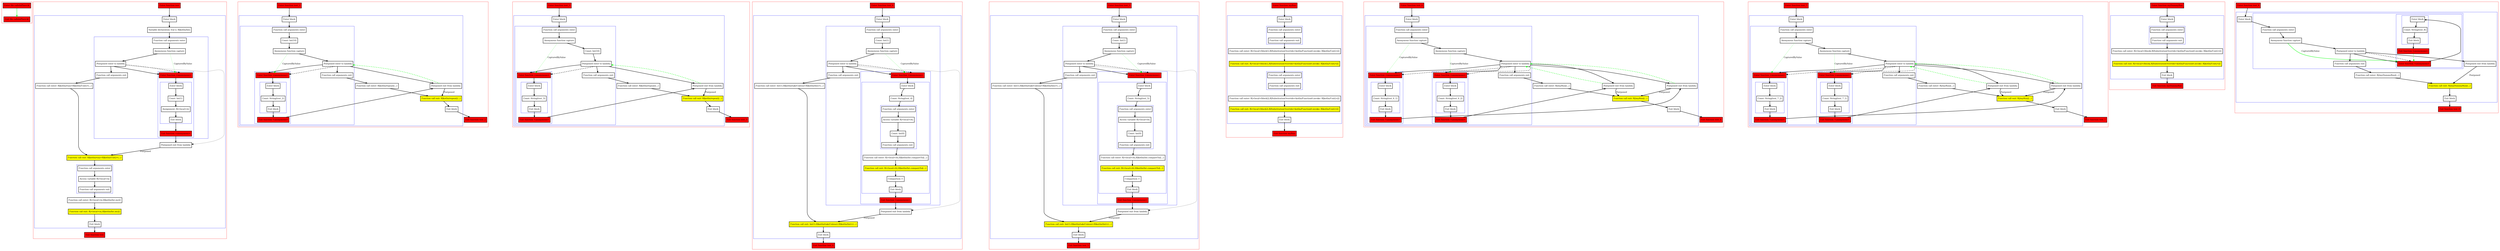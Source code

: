 digraph callsInPlace_kt {
    graph [nodesep=3]
    node [shape=box penwidth=2]
    edge [penwidth=2]

    subgraph cluster_0 {
        color=red
        0 [label="Enter file callsInPlace.kt" style="filled" fillcolor=red];
        1 [label="Exit file callsInPlace.kt" style="filled" fillcolor=red];
    }
    0 -> {1} [color=green];

    subgraph cluster_1 {
        color=red
        2 [label="Enter function test" style="filled" fillcolor=red];
        subgraph cluster_2 {
            color=blue
            3 [label="Enter block"];
            4 [label="Variable declaration: lval x: R|kotlin/Int|"];
            subgraph cluster_3 {
                color=blue
                5 [label="Function call arguments enter"];
                6 [label="Anonymous function capture"];
                7 [label="Postponed enter to lambda"];
                subgraph cluster_4 {
                    color=blue
                    8 [label="Enter function <anonymous>" style="filled" fillcolor=red];
                    subgraph cluster_5 {
                        color=blue
                        9 [label="Enter block"];
                        10 [label="Const: Int(1)"];
                        11 [label="Assignment: R|<local>/x|"];
                        12 [label="Exit block"];
                    }
                    13 [label="Exit function <anonymous>" style="filled" fillcolor=red];
                }
                14 [label="Function call arguments exit"];
            }
            15 [label="Function call enter: R|kotlin/run|<R|kotlin/Unit|>(...)"];
            16 [label="Postponed exit from lambda"];
            17 [label="Function call exit: R|kotlin/run|<R|kotlin/Unit|>(...)" style="filled" fillcolor=yellow];
            subgraph cluster_6 {
                color=blue
                18 [label="Function call arguments enter"];
                19 [label="Access variable R|<local>/x|"];
                20 [label="Function call arguments exit"];
            }
            21 [label="Function call enter: R|<local>/x|.R|kotlin/Int.inc|()"];
            22 [label="Function call exit: R|<local>/x|.R|kotlin/Int.inc|()" style="filled" fillcolor=yellow];
            23 [label="Exit block"];
        }
        24 [label="Exit function test" style="filled" fillcolor=red];
    }
    2 -> {3};
    3 -> {4};
    4 -> {5};
    5 -> {6};
    6 -> {7};
    6 -> {8} [color=green style=dotted label="CapturedByValue"];
    7 -> {8 14};
    7 -> {16} [style=dotted];
    7 -> {8} [style=dashed];
    8 -> {9};
    9 -> {10};
    10 -> {11};
    11 -> {12};
    12 -> {13};
    13 -> {16};
    14 -> {15};
    15 -> {17};
    16 -> {17} [label="Postponed"];
    17 -> {18};
    18 -> {19};
    19 -> {20};
    20 -> {21};
    21 -> {22};
    22 -> {23};
    23 -> {24};

    subgraph cluster_7 {
        color=red
        25 [label="Enter function test_2" style="filled" fillcolor=red];
        subgraph cluster_8 {
            color=blue
            26 [label="Enter block"];
            subgraph cluster_9 {
                color=blue
                27 [label="Function call arguments enter"];
                28 [label="Const: Int(10)"];
                29 [label="Anonymous function capture"];
                30 [label="Postponed enter to lambda"];
                subgraph cluster_10 {
                    color=blue
                    31 [label="Enter function <anonymous>" style="filled" fillcolor=red];
                    subgraph cluster_11 {
                        color=blue
                        32 [label="Enter block"];
                        33 [label="Const: String(test_2)"];
                        34 [label="Exit block"];
                    }
                    35 [label="Exit function <anonymous>" style="filled" fillcolor=red];
                }
                36 [label="Function call arguments exit"];
            }
            37 [label="Function call enter: R|kotlin/repeat|(...)"];
            38 [label="Postponed exit from lambda"];
            39 [label="Function call exit: R|kotlin/repeat|(...)" style="filled" fillcolor=yellow];
            40 [label="Exit block"];
        }
        41 [label="Exit function test_2" style="filled" fillcolor=red];
    }
    25 -> {26};
    26 -> {27};
    27 -> {28};
    28 -> {29};
    29 -> {30};
    29 -> {31} [color=green style=dotted label="CapturedByValue"];
    30 -> {31 36 38};
    30 -> {31} [style=dashed];
    31 -> {32};
    32 -> {33};
    33 -> {34};
    34 -> {35};
    35 -> {38};
    36 -> {37};
    37 -> {39};
    38 -> {30} [color=green style=dashed];
    38 -> {39} [label="Postponed"];
    39 -> {40};
    40 -> {41};

    subgraph cluster_12 {
        color=red
        42 [label="Enter function test_3" style="filled" fillcolor=red];
        subgraph cluster_13 {
            color=blue
            43 [label="Enter block"];
            subgraph cluster_14 {
                color=blue
                44 [label="Function call arguments enter"];
                45 [label="Anonymous function capture"];
                46 [label="Const: Int(10)"];
                47 [label="Postponed enter to lambda"];
                subgraph cluster_15 {
                    color=blue
                    48 [label="Enter function <anonymous>" style="filled" fillcolor=red];
                    subgraph cluster_16 {
                        color=blue
                        49 [label="Enter block"];
                        50 [label="Const: String(test_3)"];
                        51 [label="Exit block"];
                    }
                    52 [label="Exit function <anonymous>" style="filled" fillcolor=red];
                }
                53 [label="Function call arguments exit"];
            }
            54 [label="Function call enter: R|kotlin/repeat|(...)"];
            55 [label="Postponed exit from lambda"];
            56 [label="Function call exit: R|kotlin/repeat|(...)" style="filled" fillcolor=yellow];
            57 [label="Exit block"];
        }
        58 [label="Exit function test_3" style="filled" fillcolor=red];
    }
    42 -> {43};
    43 -> {44};
    44 -> {45};
    45 -> {46};
    45 -> {48} [color=green style=dotted label="CapturedByValue"];
    46 -> {47};
    47 -> {48 53 55};
    47 -> {48} [style=dashed];
    48 -> {49};
    49 -> {50};
    50 -> {51};
    51 -> {52};
    52 -> {55};
    53 -> {54};
    54 -> {56};
    55 -> {47} [color=green style=dashed];
    55 -> {56} [label="Postponed"];
    56 -> {57};
    57 -> {58};

    subgraph cluster_17 {
        color=red
        59 [label="Enter function test_4" style="filled" fillcolor=red];
        subgraph cluster_18 {
            color=blue
            60 [label="Enter block"];
            subgraph cluster_19 {
                color=blue
                61 [label="Function call arguments enter"];
                62 [label="Const: Int(1)"];
                63 [label="Anonymous function capture"];
                64 [label="Postponed enter to lambda"];
                subgraph cluster_20 {
                    color=blue
                    65 [label="Enter function <anonymous>" style="filled" fillcolor=red];
                    subgraph cluster_21 {
                        color=blue
                        66 [label="Enter block"];
                        67 [label="Const: String(test_4)"];
                        subgraph cluster_22 {
                            color=blue
                            68 [label="Function call arguments enter"];
                            69 [label="Access variable R|<local>/it|"];
                            70 [label="Const: Int(0)"];
                            71 [label="Function call arguments exit"];
                        }
                        72 [label="Function call enter: R|<local>/it|.R|kotlin/Int.compareTo|(...)"];
                        73 [label="Function call exit: R|<local>/it|.R|kotlin/Int.compareTo|(...)" style="filled" fillcolor=yellow];
                        74 [label="Comparison >"];
                        75 [label="Exit block"];
                    }
                    76 [label="Exit function <anonymous>" style="filled" fillcolor=red];
                }
                77 [label="Function call arguments exit"];
            }
            78 [label="Function call enter: Int(1).R|kotlin/takeUnless|<R|kotlin/Int|>(...)"];
            79 [label="Postponed exit from lambda"];
            80 [label="Function call exit: Int(1).R|kotlin/takeUnless|<R|kotlin/Int|>(...)" style="filled" fillcolor=yellow];
            81 [label="Exit block"];
        }
        82 [label="Exit function test_4" style="filled" fillcolor=red];
    }
    59 -> {60};
    60 -> {61};
    61 -> {62};
    62 -> {63};
    63 -> {64};
    63 -> {65} [color=green style=dotted label="CapturedByValue"];
    64 -> {65 77};
    64 -> {79} [style=dotted];
    64 -> {65} [style=dashed];
    65 -> {66};
    66 -> {67};
    67 -> {68};
    68 -> {69};
    69 -> {70};
    70 -> {71};
    71 -> {72};
    72 -> {73};
    73 -> {74};
    74 -> {75};
    75 -> {76};
    76 -> {79};
    77 -> {78};
    78 -> {80};
    79 -> {80} [label="Postponed"];
    80 -> {81};
    81 -> {82};

    subgraph cluster_23 {
        color=red
        83 [label="Enter function test_5" style="filled" fillcolor=red];
        subgraph cluster_24 {
            color=blue
            84 [label="Enter block"];
            subgraph cluster_25 {
                color=blue
                85 [label="Function call arguments enter"];
                86 [label="Const: Int(1)"];
                87 [label="Anonymous function capture"];
                88 [label="Postponed enter to lambda"];
                subgraph cluster_26 {
                    color=blue
                    89 [label="Enter function <anonymous>" style="filled" fillcolor=red];
                    subgraph cluster_27 {
                        color=blue
                        90 [label="Enter block"];
                        91 [label="Const: String(test_5)"];
                        subgraph cluster_28 {
                            color=blue
                            92 [label="Function call arguments enter"];
                            93 [label="Access variable R|<local>/it|"];
                            94 [label="Const: Int(0)"];
                            95 [label="Function call arguments exit"];
                        }
                        96 [label="Function call enter: R|<local>/it|.R|kotlin/Int.compareTo|(...)"];
                        97 [label="Function call exit: R|<local>/it|.R|kotlin/Int.compareTo|(...)" style="filled" fillcolor=yellow];
                        98 [label="Comparison >"];
                        99 [label="Exit block"];
                    }
                    100 [label="Exit function <anonymous>" style="filled" fillcolor=red];
                }
                101 [label="Function call arguments exit"];
            }
            102 [label="Function call enter: Int(1).R|kotlin/takeUnless|<R|kotlin/Int|>(...)"];
            103 [label="Postponed exit from lambda"];
            104 [label="Function call exit: Int(1).R|kotlin/takeUnless|<R|kotlin/Int|>(...)" style="filled" fillcolor=yellow];
            105 [label="Exit block"];
        }
        106 [label="Exit function test_5" style="filled" fillcolor=red];
    }
    83 -> {84};
    84 -> {85};
    85 -> {86};
    86 -> {87};
    87 -> {88};
    87 -> {89} [color=green style=dotted label="CapturedByValue"];
    88 -> {89 101};
    88 -> {103} [style=dotted];
    88 -> {89} [style=dashed];
    89 -> {90};
    90 -> {91};
    91 -> {92};
    92 -> {93};
    93 -> {94};
    94 -> {95};
    95 -> {96};
    96 -> {97};
    97 -> {98};
    98 -> {99};
    99 -> {100};
    100 -> {103};
    101 -> {102};
    102 -> {104};
    103 -> {104} [label="Postponed"];
    104 -> {105};
    105 -> {106};

    subgraph cluster_29 {
        color=red
        107 [label="Enter function myRun" style="filled" fillcolor=red];
        subgraph cluster_30 {
            color=blue
            108 [label="Enter block"];
            subgraph cluster_31 {
                color=blue
                109 [label="Function call arguments enter"];
                110 [label="Function call arguments exit"];
            }
            111 [label="Function call enter: R|<local>/block1|.R|SubstitutionOverride<kotlin/Function0.invoke: R|kotlin/Unit|>|()"];
            112 [label="Function call exit: R|<local>/block1|.R|SubstitutionOverride<kotlin/Function0.invoke: R|kotlin/Unit|>|()" style="filled" fillcolor=yellow];
            subgraph cluster_32 {
                color=blue
                113 [label="Function call arguments enter"];
                114 [label="Function call arguments exit"];
            }
            115 [label="Function call enter: R|<local>/block2|.R|SubstitutionOverride<kotlin/Function0.invoke: R|kotlin/Unit|>|()"];
            116 [label="Function call exit: R|<local>/block2|.R|SubstitutionOverride<kotlin/Function0.invoke: R|kotlin/Unit|>|()" style="filled" fillcolor=yellow];
            117 [label="Exit block"];
        }
        118 [label="Exit function myRun" style="filled" fillcolor=red];
    }
    107 -> {108};
    108 -> {109};
    109 -> {110};
    110 -> {111};
    111 -> {112};
    112 -> {113};
    113 -> {114};
    114 -> {115};
    115 -> {116};
    116 -> {117};
    117 -> {118};

    subgraph cluster_33 {
        color=red
        119 [label="Enter function test_6" style="filled" fillcolor=red];
        subgraph cluster_34 {
            color=blue
            120 [label="Enter block"];
            subgraph cluster_35 {
                color=blue
                121 [label="Function call arguments enter"];
                122 [label="Anonymous function capture"];
                123 [label="Anonymous function capture"];
                124 [label="Postponed enter to lambda"];
                subgraph cluster_36 {
                    color=blue
                    125 [label="Enter function <anonymous>" style="filled" fillcolor=red];
                    subgraph cluster_37 {
                        color=blue
                        126 [label="Enter block"];
                        127 [label="Const: String(test_6_2)"];
                        128 [label="Exit block"];
                    }
                    129 [label="Exit function <anonymous>" style="filled" fillcolor=red];
                }
                subgraph cluster_38 {
                    color=blue
                    130 [label="Enter function <anonymous>" style="filled" fillcolor=red];
                    subgraph cluster_39 {
                        color=blue
                        131 [label="Enter block"];
                        132 [label="Const: String(test_6_1)"];
                        133 [label="Exit block"];
                    }
                    134 [label="Exit function <anonymous>" style="filled" fillcolor=red];
                }
                135 [label="Function call arguments exit"];
            }
            136 [label="Function call enter: R|/myRun|(...)"];
            137 [label="Postponed exit from lambda"];
            138 [label="Postponed exit from lambda"];
            139 [label="Function call exit: R|/myRun|(...)" style="filled" fillcolor=yellow];
            140 [label="Exit block"];
        }
        141 [label="Exit function test_6" style="filled" fillcolor=red];
    }
    119 -> {120};
    120 -> {121};
    121 -> {122};
    122 -> {123};
    122 -> {130} [color=green style=dotted label="CapturedByValue"];
    123 -> {124};
    123 -> {125} [color=green style=dotted label="CapturedByValue"];
    124 -> {125 130 135 137 138};
    124 -> {125 130} [style=dashed];
    125 -> {126};
    126 -> {127};
    127 -> {128};
    128 -> {129};
    129 -> {137};
    130 -> {131};
    131 -> {132};
    132 -> {133};
    133 -> {134};
    134 -> {138};
    135 -> {136};
    136 -> {139};
    137 -> {124} [color=green style=dashed];
    137 -> {139} [label="Postponed"];
    138 -> {124} [color=green style=dashed];
    138 -> {139} [label="Postponed"];
    139 -> {140};
    140 -> {141};

    subgraph cluster_40 {
        color=red
        142 [label="Enter function test_7" style="filled" fillcolor=red];
        subgraph cluster_41 {
            color=blue
            143 [label="Enter block"];
            subgraph cluster_42 {
                color=blue
                144 [label="Function call arguments enter"];
                145 [label="Anonymous function capture"];
                146 [label="Anonymous function capture"];
                147 [label="Postponed enter to lambda"];
                subgraph cluster_43 {
                    color=blue
                    148 [label="Enter function <anonymous>" style="filled" fillcolor=red];
                    subgraph cluster_44 {
                        color=blue
                        149 [label="Enter block"];
                        150 [label="Const: String(test_7_1)"];
                        151 [label="Exit block"];
                    }
                    152 [label="Exit function <anonymous>" style="filled" fillcolor=red];
                }
                subgraph cluster_45 {
                    color=blue
                    153 [label="Enter function <anonymous>" style="filled" fillcolor=red];
                    subgraph cluster_46 {
                        color=blue
                        154 [label="Enter block"];
                        155 [label="Const: String(test_7_2)"];
                        156 [label="Exit block"];
                    }
                    157 [label="Exit function <anonymous>" style="filled" fillcolor=red];
                }
                158 [label="Function call arguments exit"];
            }
            159 [label="Function call enter: R|/myRun|(...)"];
            160 [label="Postponed exit from lambda"];
            161 [label="Postponed exit from lambda"];
            162 [label="Function call exit: R|/myRun|(...)" style="filled" fillcolor=yellow];
            163 [label="Exit block"];
        }
        164 [label="Exit function test_7" style="filled" fillcolor=red];
    }
    142 -> {143};
    143 -> {144};
    144 -> {145};
    145 -> {146};
    145 -> {153} [color=green style=dotted label="CapturedByValue"];
    146 -> {147};
    146 -> {148} [color=green style=dotted label="CapturedByValue"];
    147 -> {148 153 158 160 161};
    147 -> {148 153} [style=dashed];
    148 -> {149};
    149 -> {150};
    150 -> {151};
    151 -> {152};
    152 -> {160};
    153 -> {154};
    154 -> {155};
    155 -> {156};
    156 -> {157};
    157 -> {161};
    158 -> {159};
    159 -> {162};
    160 -> {147} [color=green style=dashed];
    160 -> {162} [label="Postponed"];
    161 -> {147} [color=green style=dashed];
    161 -> {162} [label="Postponed"];
    162 -> {163};
    163 -> {164};

    subgraph cluster_47 {
        color=red
        165 [label="Enter function myDummyRun" style="filled" fillcolor=red];
        subgraph cluster_48 {
            color=blue
            166 [label="Enter block"];
            subgraph cluster_49 {
                color=blue
                167 [label="Function call arguments enter"];
                168 [label="Function call arguments exit"];
            }
            169 [label="Function call enter: R|<local>/block|.R|SubstitutionOverride<kotlin/Function0.invoke: R|kotlin/Unit|>|()"];
            170 [label="Function call exit: R|<local>/block|.R|SubstitutionOverride<kotlin/Function0.invoke: R|kotlin/Unit|>|()" style="filled" fillcolor=yellow];
            171 [label="Exit block"];
        }
        172 [label="Exit function myDummyRun" style="filled" fillcolor=red];
    }
    165 -> {166};
    166 -> {167};
    167 -> {168};
    168 -> {169};
    169 -> {170};
    170 -> {171};
    171 -> {172};

    subgraph cluster_50 {
        color=red
        173 [label="Enter function test_8" style="filled" fillcolor=red];
        subgraph cluster_51 {
            color=blue
            174 [label="Enter block"];
            subgraph cluster_52 {
                color=blue
                175 [label="Function call arguments enter"];
                176 [label="Anonymous function capture"];
                177 [label="Postponed enter to lambda"];
                subgraph cluster_53 {
                    color=blue
                    178 [label="Enter function <anonymous>" style="filled" fillcolor=red];
                    subgraph cluster_54 {
                        color=blue
                        179 [label="Enter block"];
                        180 [label="Const: String(test_8)"];
                        181 [label="Exit block"];
                    }
                    182 [label="Exit function <anonymous>" style="filled" fillcolor=red];
                }
                183 [label="Function call arguments exit"];
            }
            184 [label="Function call enter: R|/myDummyRun|(...)"];
            185 [label="Postponed exit from lambda"];
            186 [label="Function call exit: R|/myDummyRun|(...)" style="filled" fillcolor=yellow];
            187 [label="Exit block"];
        }
        188 [label="Exit function test_8" style="filled" fillcolor=red];
    }
    173 -> {174};
    174 -> {175};
    175 -> {176};
    176 -> {177};
    176 -> {178} [color=green label="CapturedByValue"];
    177 -> {178 183 185};
    177 -> {178} [style=dashed];
    178 -> {179};
    179 -> {180};
    180 -> {181};
    181 -> {182};
    182 -> {178} [color=green style=dashed];
    183 -> {184};
    184 -> {186};
    185 -> {186} [label="Postponed"];
    186 -> {187};
    187 -> {188};

}
